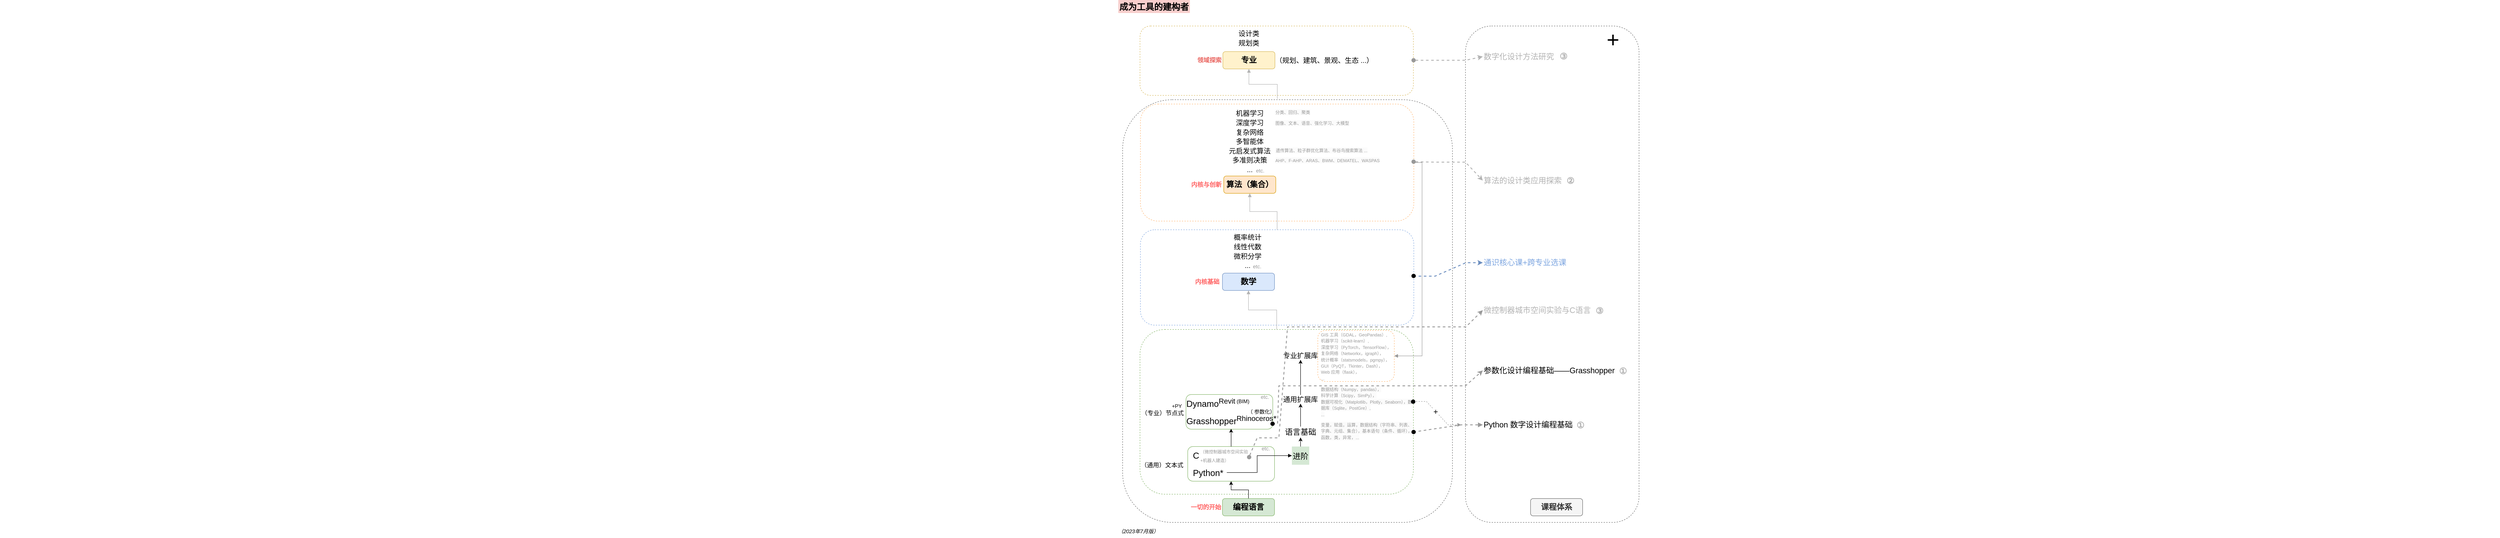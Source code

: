 <mxfile version="20.7.4" type="device"><diagram id="OUltmPBOtKMZgrkQNjBD" name="Page-1"><mxGraphModel dx="5355" dy="2496" grid="1" gridSize="10" guides="1" tooltips="1" connect="1" arrows="1" fold="1" page="1" pageScale="1" pageWidth="850" pageHeight="1100" math="0" shadow="0"><root><mxCell id="0"/><mxCell id="1" parent="0"/><mxCell id="RBw2iIX-E5EsmmDV8m9l-112" value="" style="rounded=1;whiteSpace=wrap;html=1;dashed=1;strokeColor=#666666;fontSize=16;fontColor=#333333;fillColor=none;" vertex="1" parent="1"><mxGeometry x="680" y="-530" width="400" height="1145" as="geometry"/></mxCell><mxCell id="RBw2iIX-E5EsmmDV8m9l-57" value="" style="rounded=1;whiteSpace=wrap;html=1;fontSize=18;fillColor=none;dashed=1;strokeColor=#7EA6E0;fontColor=#000000;" vertex="1" parent="1"><mxGeometry x="-69" y="-60" width="630" height="220" as="geometry"/></mxCell><mxCell id="RBw2iIX-E5EsmmDV8m9l-71" value="" style="rounded=1;whiteSpace=wrap;html=1;fontSize=18;fillColor=none;dashed=1;strokeColor=#d6b656;" vertex="1" parent="1"><mxGeometry x="-70" y="-530" width="630" height="160" as="geometry"/></mxCell><mxCell id="RBw2iIX-E5EsmmDV8m9l-16" value="" style="rounded=1;whiteSpace=wrap;html=1;fontSize=20;fillColor=none;strokeColor=#82b366;" vertex="1" parent="1"><mxGeometry x="40" y="440" width="200" height="80" as="geometry"/></mxCell><mxCell id="RBw2iIX-E5EsmmDV8m9l-72" value="" style="rounded=1;whiteSpace=wrap;html=1;dashed=1;strokeColor=#666666;fontSize=16;fontColor=#333333;fillColor=none;" vertex="1" parent="1"><mxGeometry x="-110" y="-360" width="760" height="975" as="geometry"/></mxCell><mxCell id="RBw2iIX-E5EsmmDV8m9l-67" style="edgeStyle=orthogonalEdgeStyle;rounded=0;orthogonalLoop=1;jettySize=auto;html=1;entryX=0.5;entryY=1;entryDx=0;entryDy=0;strokeColor=#B3B3B3;strokeWidth=1;fontSize=16;fontColor=#EA6B66;endArrow=block;endFill=1;fillColor=#f5f5f5;exitX=0.469;exitY=-0.002;exitDx=0;exitDy=0;exitPerimeter=0;" edge="1" parent="1" source="RBw2iIX-E5EsmmDV8m9l-72" target="RBw2iIX-E5EsmmDV8m9l-8"><mxGeometry relative="1" as="geometry"/></mxCell><mxCell id="RBw2iIX-E5EsmmDV8m9l-64" value="" style="rounded=1;whiteSpace=wrap;html=1;fontSize=18;fillColor=none;dashed=1;strokeColor=#FFB570;fontColor=#000000;" vertex="1" parent="1"><mxGeometry x="-69" y="-350" width="630" height="270" as="geometry"/></mxCell><mxCell id="RBw2iIX-E5EsmmDV8m9l-54" value="" style="rounded=1;whiteSpace=wrap;html=1;fontSize=18;fillColor=none;dashed=1;strokeColor=#82b366;" vertex="1" parent="1"><mxGeometry x="-70" y="170" width="630" height="380" as="geometry"/></mxCell><mxCell id="RBw2iIX-E5EsmmDV8m9l-42" value="&lt;span style=&quot;font-family: Helvetica; font-style: normal; font-variant-ligatures: normal; font-variant-caps: normal; font-weight: 400; letter-spacing: normal; orphans: 2; text-indent: 0px; text-transform: none; widows: 2; word-spacing: 0px; -webkit-text-stroke-width: 0px; background-color: rgb(251, 251, 251); text-decoration-thickness: initial; text-decoration-style: initial; text-decoration-color: initial; float: none; display: inline !important;&quot;&gt;&lt;font color=&quot;#999999&quot; style=&quot;font-size: 10px;&quot;&gt;变量，赋值，运算，数据结构（字符串、列表、字典、元组、集合），基本语句（条件、循环），函数，类，异常，...&lt;/font&gt;&lt;/span&gt;" style="text;whiteSpace=wrap;html=1;fontSize=12;fontColor=#000000;align=left;" vertex="1" parent="1"><mxGeometry x="344.75" y="376" width="215.25" height="61" as="geometry"/></mxCell><mxCell id="RBw2iIX-E5EsmmDV8m9l-20" value="" style="rounded=1;whiteSpace=wrap;html=1;fontSize=20;fillColor=none;strokeColor=#82b366;" vertex="1" parent="1"><mxGeometry x="36" y="320" width="200" height="80" as="geometry"/></mxCell><mxCell id="RBw2iIX-E5EsmmDV8m9l-17" style="edgeStyle=orthogonalEdgeStyle;rounded=0;orthogonalLoop=1;jettySize=auto;html=1;fontSize=20;" edge="1" parent="1" source="RBw2iIX-E5EsmmDV8m9l-2" target="RBw2iIX-E5EsmmDV8m9l-16"><mxGeometry relative="1" as="geometry"/></mxCell><mxCell id="RBw2iIX-E5EsmmDV8m9l-2" value="&lt;span style=&quot;font-weight: 700;&quot;&gt;编程语言&lt;/span&gt;" style="rounded=1;whiteSpace=wrap;html=1;fontSize=18;fillColor=#d5e8d4;strokeColor=#82b366;" vertex="1" parent="1"><mxGeometry x="120" y="560" width="120" height="40" as="geometry"/></mxCell><mxCell id="RBw2iIX-E5EsmmDV8m9l-3" value="&lt;b&gt;数学&lt;/b&gt;" style="rounded=1;whiteSpace=wrap;html=1;fontSize=18;fillColor=#dae8fc;strokeColor=#6c8ebf;" vertex="1" parent="1"><mxGeometry x="120" y="40" width="120" height="40" as="geometry"/></mxCell><mxCell id="RBw2iIX-E5EsmmDV8m9l-4" value="一切的开始" style="text;html=1;strokeColor=none;fillColor=none;align=right;verticalAlign=middle;whiteSpace=wrap;rounded=0;fontSize=14;fontStyle=1;fontColor=#FF6666;" vertex="1" parent="1"><mxGeometry y="565" width="119" height="30" as="geometry"/></mxCell><mxCell id="RBw2iIX-E5EsmmDV8m9l-5" value="内核基础" style="text;html=1;strokeColor=none;fillColor=none;align=right;verticalAlign=middle;whiteSpace=wrap;rounded=0;fontSize=14;fontStyle=1;fontColor=#FF6666;" vertex="1" parent="1"><mxGeometry x="-5" y="45" width="120" height="30" as="geometry"/></mxCell><mxCell id="RBw2iIX-E5EsmmDV8m9l-6" value="&lt;b&gt;算法（集合）&lt;/b&gt;" style="rounded=1;whiteSpace=wrap;html=1;fontSize=18;fillColor=#ffe6cc;strokeColor=#d79b00;" vertex="1" parent="1"><mxGeometry x="123" y="-184" width="120" height="40" as="geometry"/></mxCell><mxCell id="RBw2iIX-E5EsmmDV8m9l-7" value="内核与创新" style="text;html=1;strokeColor=none;fillColor=none;align=right;verticalAlign=middle;whiteSpace=wrap;rounded=0;fontSize=14;fontStyle=1;fontColor=#FF6666;" vertex="1" parent="1"><mxGeometry x="10" y="-179" width="110" height="30" as="geometry"/></mxCell><mxCell id="RBw2iIX-E5EsmmDV8m9l-8" value="&lt;b&gt;专业&lt;/b&gt;" style="rounded=1;whiteSpace=wrap;html=1;fontSize=18;fillColor=#fff2cc;strokeColor=#d6b656;" vertex="1" parent="1"><mxGeometry x="121" y="-471" width="120" height="40" as="geometry"/></mxCell><mxCell id="RBw2iIX-E5EsmmDV8m9l-9" value="领域探索" style="text;html=1;strokeColor=none;fillColor=none;align=right;verticalAlign=middle;whiteSpace=wrap;rounded=0;fontSize=14;fontStyle=1;fontColor=#EA6B66;" vertex="1" parent="1"><mxGeometry x="10" y="-466" width="110" height="30" as="geometry"/></mxCell><mxCell id="RBw2iIX-E5EsmmDV8m9l-10" value="&lt;font style=&quot;font-size: 12px;&quot;&gt;（2023年7月版）&lt;/font&gt;" style="text;html=1;strokeColor=none;fillColor=none;align=right;verticalAlign=middle;whiteSpace=wrap;rounded=0;fontSize=14;fontStyle=2" vertex="1" parent="1"><mxGeometry x="-130" y="620" width="105" height="30" as="geometry"/></mxCell><mxCell id="RBw2iIX-E5EsmmDV8m9l-46" style="edgeStyle=none;rounded=0;orthogonalLoop=1;jettySize=auto;html=1;fontSize=18;fontColor=#000000;" edge="1" parent="1" source="RBw2iIX-E5EsmmDV8m9l-11" target="RBw2iIX-E5EsmmDV8m9l-45"><mxGeometry relative="1" as="geometry"/></mxCell><mxCell id="RBw2iIX-E5EsmmDV8m9l-11" value="&lt;font style=&quot;font-size: 18px;&quot;&gt;进阶&lt;/font&gt;" style="text;html=1;strokeColor=none;fillColor=#d5e8d4;align=left;verticalAlign=middle;whiteSpace=wrap;rounded=0;fontSize=21;" vertex="1" parent="1"><mxGeometry x="280" y="440" width="40" height="42" as="geometry"/></mxCell><mxCell id="RBw2iIX-E5EsmmDV8m9l-73" style="edgeStyle=orthogonalEdgeStyle;rounded=0;orthogonalLoop=1;jettySize=auto;html=1;entryX=0;entryY=0.5;entryDx=0;entryDy=0;strokeColor=#000000;strokeWidth=1;fontSize=16;fontColor=#EA6B66;endArrow=block;endFill=1;" edge="1" parent="1" source="RBw2iIX-E5EsmmDV8m9l-12" target="RBw2iIX-E5EsmmDV8m9l-11"><mxGeometry relative="1" as="geometry"><Array as="points"><mxPoint x="200" y="500"/><mxPoint x="200" y="461"/></Array></mxGeometry></mxCell><mxCell id="RBw2iIX-E5EsmmDV8m9l-12" value="Python*" style="text;html=1;strokeColor=none;fillColor=none;align=left;verticalAlign=middle;whiteSpace=wrap;rounded=0;fontSize=20;" vertex="1" parent="1"><mxGeometry x="50" y="480" width="80" height="40" as="geometry"/></mxCell><mxCell id="RBw2iIX-E5EsmmDV8m9l-13" value="C" style="text;html=1;strokeColor=none;fillColor=none;align=left;verticalAlign=middle;whiteSpace=wrap;rounded=0;fontSize=20;" vertex="1" parent="1"><mxGeometry x="50" y="440" width="80" height="40" as="geometry"/></mxCell><mxCell id="RBw2iIX-E5EsmmDV8m9l-14" value="Grasshopper&lt;sup&gt;Rhinoceros&lt;/sup&gt;" style="text;html=1;strokeColor=none;fillColor=none;align=left;verticalAlign=middle;whiteSpace=wrap;rounded=0;fontSize=20;" vertex="1" parent="1"><mxGeometry x="35" y="359" width="210" height="40" as="geometry"/></mxCell><mxCell id="RBw2iIX-E5EsmmDV8m9l-15" value="Dynamo&lt;sup&gt;Revit&lt;/sup&gt;" style="text;html=1;strokeColor=none;fillColor=none;align=left;verticalAlign=middle;whiteSpace=wrap;rounded=0;fontSize=20;" vertex="1" parent="1"><mxGeometry x="35" y="319" width="120" height="40" as="geometry"/></mxCell><mxCell id="RBw2iIX-E5EsmmDV8m9l-26" style="edgeStyle=orthogonalEdgeStyle;rounded=0;orthogonalLoop=1;jettySize=auto;html=1;entryX=0.5;entryY=1;entryDx=0;entryDy=0;fontSize=12;fontColor=#999999;" edge="1" parent="1" source="RBw2iIX-E5EsmmDV8m9l-16" target="RBw2iIX-E5EsmmDV8m9l-14"><mxGeometry relative="1" as="geometry"/></mxCell><mxCell id="RBw2iIX-E5EsmmDV8m9l-19" value="&lt;font style=&quot;font-size: 14px;&quot;&gt;（通用）文本式&lt;/font&gt;" style="text;html=1;strokeColor=none;fillColor=none;align=left;verticalAlign=middle;whiteSpace=wrap;rounded=0;fontSize=21;" vertex="1" parent="1"><mxGeometry x="-70" y="470" width="120" height="20" as="geometry"/></mxCell><mxCell id="RBw2iIX-E5EsmmDV8m9l-22" value="&lt;font style=&quot;font-size: 14px;&quot;&gt;（专业）节点式&lt;/font&gt;" style="text;html=1;strokeColor=none;fillColor=none;align=left;verticalAlign=middle;whiteSpace=wrap;rounded=0;fontSize=21;" vertex="1" parent="1"><mxGeometry x="-69" y="350" width="120" height="20" as="geometry"/></mxCell><mxCell id="RBw2iIX-E5EsmmDV8m9l-24" value="etc." style="text;html=1;strokeColor=none;fillColor=none;align=center;verticalAlign=middle;whiteSpace=wrap;rounded=0;fontSize=12;fontColor=#999999;" vertex="1" parent="1"><mxGeometry x="203" y="321" width="30" height="10" as="geometry"/></mxCell><mxCell id="RBw2iIX-E5EsmmDV8m9l-25" value="etc." style="text;html=1;strokeColor=none;fillColor=none;align=center;verticalAlign=middle;whiteSpace=wrap;rounded=0;fontSize=12;fontColor=#999999;" vertex="1" parent="1"><mxGeometry x="205" y="440" width="30" height="10" as="geometry"/></mxCell><mxCell id="RBw2iIX-E5EsmmDV8m9l-28" value="(BIM)" style="text;html=1;strokeColor=none;fillColor=none;align=center;verticalAlign=middle;whiteSpace=wrap;rounded=0;fontSize=12;fontColor=#000000;" vertex="1" parent="1"><mxGeometry x="150" y="331" width="35" height="10" as="geometry"/></mxCell><mxCell id="RBw2iIX-E5EsmmDV8m9l-30" value="（ 参数化）" style="text;html=1;strokeColor=none;fillColor=none;align=left;verticalAlign=middle;whiteSpace=wrap;rounded=0;fontSize=12;fontColor=#000000;" vertex="1" parent="1"><mxGeometry x="176" y="355" width="75" height="10" as="geometry"/></mxCell><mxCell id="RBw2iIX-E5EsmmDV8m9l-31" value="+PY" style="text;html=1;strokeColor=none;fillColor=none;align=center;verticalAlign=middle;whiteSpace=wrap;rounded=0;fontSize=12;fontColor=#000000;" vertex="1" parent="1"><mxGeometry x="-5" y="337" width="40" height="20" as="geometry"/></mxCell><mxCell id="RBw2iIX-E5EsmmDV8m9l-51" style="edgeStyle=none;rounded=0;orthogonalLoop=1;jettySize=auto;html=1;entryX=0.5;entryY=1;entryDx=0;entryDy=0;fontSize=18;fontColor=#000000;" edge="1" parent="1" source="RBw2iIX-E5EsmmDV8m9l-38" target="RBw2iIX-E5EsmmDV8m9l-40"><mxGeometry relative="1" as="geometry"/></mxCell><mxCell id="RBw2iIX-E5EsmmDV8m9l-38" value="&lt;font style=&quot;font-size: 16px;&quot;&gt;通用扩展库&lt;/font&gt;" style="text;html=1;strokeColor=none;fillColor=none;align=center;verticalAlign=middle;whiteSpace=wrap;rounded=0;fontSize=18;fontColor=#000000;" vertex="1" parent="1"><mxGeometry x="255.25" y="321" width="89.5" height="20" as="geometry"/></mxCell><mxCell id="RBw2iIX-E5EsmmDV8m9l-40" value="&lt;font style=&quot;font-size: 16px;&quot;&gt;专业扩展库&lt;/font&gt;" style="text;html=1;strokeColor=none;fillColor=none;align=center;verticalAlign=middle;whiteSpace=wrap;rounded=0;fontSize=18;fontColor=#000000;" vertex="1" parent="1"><mxGeometry x="255.25" y="220" width="89.5" height="20" as="geometry"/></mxCell><mxCell id="RBw2iIX-E5EsmmDV8m9l-47" style="edgeStyle=none;rounded=0;orthogonalLoop=1;jettySize=auto;html=1;entryX=0.5;entryY=1;entryDx=0;entryDy=0;fontSize=18;fontColor=#000000;" edge="1" parent="1" source="RBw2iIX-E5EsmmDV8m9l-45" target="RBw2iIX-E5EsmmDV8m9l-38"><mxGeometry relative="1" as="geometry"/></mxCell><mxCell id="RBw2iIX-E5EsmmDV8m9l-45" value="&lt;font style=&quot;font-size: 18px;&quot;&gt;语言基础&lt;/font&gt;" style="text;html=1;strokeColor=none;fillColor=none;align=center;verticalAlign=middle;whiteSpace=wrap;rounded=0;fontSize=10;fontColor=#000000;" vertex="1" parent="1"><mxGeometry x="260" y="394" width="80" height="25" as="geometry"/></mxCell><mxCell id="RBw2iIX-E5EsmmDV8m9l-80" style="edgeStyle=entityRelationEdgeStyle;rounded=0;orthogonalLoop=1;jettySize=auto;html=1;dashed=1;strokeColor=#999999;strokeWidth=1;fontSize=18;fontColor=#000000;endArrow=block;endFill=1;" edge="1" parent="1" source="RBw2iIX-E5EsmmDV8m9l-48"><mxGeometry relative="1" as="geometry"><mxPoint x="670" y="390" as="targetPoint"/></mxGeometry></mxCell><mxCell id="RBw2iIX-E5EsmmDV8m9l-81" value="+" style="edgeLabel;html=1;align=center;verticalAlign=middle;resizable=0;points=[];fontSize=18;fontColor=#000000;" vertex="1" connectable="0" parent="RBw2iIX-E5EsmmDV8m9l-80"><mxGeometry x="0.478" relative="1" as="geometry"><mxPoint x="-26" y="-27" as="offset"/></mxGeometry></mxCell><mxCell id="RBw2iIX-E5EsmmDV8m9l-48" value="&lt;span style=&quot;font-family: Helvetica; font-style: normal; font-variant-ligatures: normal; font-variant-caps: normal; font-weight: 400; letter-spacing: normal; orphans: 2; text-indent: 0px; text-transform: none; widows: 2; word-spacing: 0px; -webkit-text-stroke-width: 0px; background-color: rgb(251, 251, 251); text-decoration-thickness: initial; text-decoration-style: initial; text-decoration-color: initial; float: none; display: inline !important;&quot;&gt;&lt;font color=&quot;#999999&quot; style=&quot;font-size: 10px;&quot;&gt;数据结构（Numpy，pandas），&lt;br&gt;科学计算（Scipy，SimPy），&lt;br&gt;数据可视化（Matplotlib，Plotly，Seaborn），数据库（Sqlite，PostGre）,&lt;br&gt;...&lt;/font&gt;&lt;/span&gt;" style="text;whiteSpace=wrap;html=1;fontSize=12;fontColor=#000000;align=left;" vertex="1" parent="1"><mxGeometry x="344.75" y="294" width="215.25" height="84" as="geometry"/></mxCell><mxCell id="RBw2iIX-E5EsmmDV8m9l-53" value="&lt;font color=&quot;#999999&quot;&gt;&lt;span style=&quot;font-size: 10px;&quot;&gt;GIS 工具（GDAL，GeoPandas）,&lt;br&gt;机器学习（scikit-learn）,&lt;br&gt;深度学习（PyTorch，TensorFlow），&lt;br&gt;复杂网络（Networkx，igraph），&lt;br&gt;统计概率（statsmodels，pgmpy），&lt;br&gt;&lt;/span&gt;&lt;/font&gt;&lt;span style=&quot;color: rgb(153, 153, 153); font-size: 10px;&quot;&gt;GUI（PyQT，Tkinter，Dash），&lt;br&gt;&lt;/span&gt;&lt;font color=&quot;#999999&quot;&gt;&lt;span style=&quot;font-size: 10px;&quot;&gt;Web 应用（flask），&lt;br&gt;...&lt;br&gt;&lt;br&gt;&lt;/span&gt;&lt;/font&gt;" style="text;whiteSpace=wrap;html=1;fontSize=12;fontColor=#000000;align=left;" vertex="1" parent="1"><mxGeometry x="344.75" y="168" width="215.25" height="120" as="geometry"/></mxCell><mxCell id="RBw2iIX-E5EsmmDV8m9l-55" style="edgeStyle=orthogonalEdgeStyle;rounded=0;orthogonalLoop=1;jettySize=auto;html=1;entryX=0.5;entryY=1;entryDx=0;entryDy=0;fontSize=18;fontColor=#000000;strokeWidth=1;endArrow=block;endFill=1;fillColor=#f5f5f5;strokeColor=#B3B3B3;" edge="1" parent="1" source="RBw2iIX-E5EsmmDV8m9l-54" target="RBw2iIX-E5EsmmDV8m9l-3"><mxGeometry relative="1" as="geometry"/></mxCell><mxCell id="RBw2iIX-E5EsmmDV8m9l-56" value="&lt;font style=&quot;font-size: 16px;&quot;&gt;概率统计&lt;br&gt;线性代数&lt;br&gt;微积分学&lt;br&gt;...&lt;/font&gt;" style="text;html=1;strokeColor=none;fillColor=none;align=center;verticalAlign=middle;whiteSpace=wrap;rounded=0;dashed=1;fontSize=18;fontColor=#000000;" vertex="1" parent="1"><mxGeometry x="123" y="-60" width="110" height="100" as="geometry"/></mxCell><mxCell id="RBw2iIX-E5EsmmDV8m9l-58" style="edgeStyle=orthogonalEdgeStyle;rounded=0;orthogonalLoop=1;jettySize=auto;html=1;entryX=0.5;entryY=1;entryDx=0;entryDy=0;strokeWidth=1;fontSize=18;fontColor=#FF6666;endArrow=block;endFill=1;fillColor=#f5f5f5;strokeColor=#B3B3B3;" edge="1" parent="1" source="RBw2iIX-E5EsmmDV8m9l-57" target="RBw2iIX-E5EsmmDV8m9l-6"><mxGeometry relative="1" as="geometry"/></mxCell><mxCell id="RBw2iIX-E5EsmmDV8m9l-59" value="&lt;font style=&quot;font-size: 16px;&quot;&gt;机器学习&lt;br&gt;深度学习&lt;br&gt;复杂网络&lt;br&gt;多智能体&lt;br&gt;元启发式算法&lt;br&gt;多准则决策&lt;br&gt;...&lt;br&gt;&lt;span style=&quot;color: rgba(0, 0, 0, 0); font-family: monospace; text-align: start;&quot;&gt;%3CmxGraphModel%3E%3Croot%3E%3CmxCell%20id%3D%220%22%2F%3E%3CmxCell%20id%3D%221%22%20parent%3D%220%22%2F%3E%3CmxCell%20id%3D%222%22%20value%3D%22%E6%A6%82%E7%8E%87%E7%BB%9F%E8%AE%A1%26lt%3Bbr%26gt%3B%E7%BA%BF%E6%80%A7%E4%BB%A3%E6%95%B0%26lt%3Bbr%26gt%3B%E5%BE%AE%E7%A7%AF%E5%88%86%E5%AD%A6%26lt%3Bbr%26gt%3B...%22%20style%3D%22text%3Bhtml%3D1%3BstrokeColor%3Dnone%3BfillColor%3Dnone%3Balign%3Dcenter%3BverticalAlign%3Dmiddle%3BwhiteSpace%3Dwrap%3Brounded%3D0%3Bdashed%3D1%3BfontSize%3D18%3BfontColor%3D%23000000%3B%22%20vertex%3D%221%22%20parent%3D%221%22%3E%3CmxGeometry%20x%3D%22123%22%20y%3D%22-60%22%20width%3D%22110%22%20height%3D%22100%22%20as%3D%22geometry%22%2F%3E%3C%2FmxCell%3E%3C%2Froot%3E%3C%2FmxGraphModel%3E&lt;/span&gt;&lt;/font&gt;" style="text;html=1;strokeColor=none;fillColor=none;align=center;verticalAlign=middle;whiteSpace=wrap;rounded=0;dashed=1;fontSize=18;fontColor=#000000;" vertex="1" parent="1"><mxGeometry x="128" y="-300" width="110" height="116" as="geometry"/></mxCell><mxCell id="RBw2iIX-E5EsmmDV8m9l-60" value="&lt;span style=&quot;font-family: Helvetica; font-style: normal; font-variant-ligatures: normal; font-variant-caps: normal; font-weight: 400; letter-spacing: normal; orphans: 2; text-indent: 0px; text-transform: none; widows: 2; word-spacing: 0px; -webkit-text-stroke-width: 0px; background-color: rgb(251, 251, 251); text-decoration-thickness: initial; text-decoration-style: initial; text-decoration-color: initial; float: none; display: inline !important;&quot;&gt;&lt;font color=&quot;#999999&quot; style=&quot;font-size: 10px;&quot;&gt;分类、回归、聚类&lt;/font&gt;&lt;/span&gt;" style="text;whiteSpace=wrap;html=1;fontSize=12;fontColor=#000000;align=left;" vertex="1" parent="1"><mxGeometry x="240" y="-345.5" width="120" height="22.5" as="geometry"/></mxCell><mxCell id="RBw2iIX-E5EsmmDV8m9l-61" value="&lt;span style=&quot;font-family: Helvetica; font-style: normal; font-variant-ligatures: normal; font-variant-caps: normal; font-weight: 400; letter-spacing: normal; orphans: 2; text-indent: 0px; text-transform: none; widows: 2; word-spacing: 0px; -webkit-text-stroke-width: 0px; background-color: rgb(251, 251, 251); text-decoration-thickness: initial; text-decoration-style: initial; text-decoration-color: initial; float: none; display: inline !important;&quot;&gt;&lt;font color=&quot;#999999&quot; style=&quot;font-size: 10px;&quot;&gt;图像、文本、语音、强化学习、大模型&lt;/font&gt;&lt;/span&gt;" style="text;whiteSpace=wrap;html=1;fontSize=12;fontColor=#000000;align=left;" vertex="1" parent="1"><mxGeometry x="240" y="-320" width="180" height="22.5" as="geometry"/></mxCell><mxCell id="RBw2iIX-E5EsmmDV8m9l-62" value="&lt;span style=&quot;font-family: Helvetica; font-style: normal; font-variant-ligatures: normal; font-variant-caps: normal; font-weight: 400; letter-spacing: normal; orphans: 2; text-indent: 0px; text-transform: none; widows: 2; word-spacing: 0px; -webkit-text-stroke-width: 0px; background-color: rgb(251, 251, 251); text-decoration-thickness: initial; text-decoration-style: initial; text-decoration-color: initial; float: none; display: inline !important;&quot;&gt;&lt;font color=&quot;#999999&quot; style=&quot;font-size: 10px;&quot;&gt;遗传算法、粒子群优化算法、布谷鸟搜索算法 ...&lt;/font&gt;&lt;/span&gt;" style="text;whiteSpace=wrap;html=1;fontSize=12;fontColor=#000000;align=left;" vertex="1" parent="1"><mxGeometry x="241" y="-257" width="219" height="22.5" as="geometry"/></mxCell><mxCell id="RBw2iIX-E5EsmmDV8m9l-63" value="&lt;span style=&quot;font-family: Helvetica; font-style: normal; font-variant-ligatures: normal; font-variant-caps: normal; font-weight: 400; letter-spacing: normal; orphans: 2; text-indent: 0px; text-transform: none; widows: 2; word-spacing: 0px; -webkit-text-stroke-width: 0px; background-color: rgb(251, 251, 251); text-decoration-thickness: initial; text-decoration-style: initial; text-decoration-color: initial; float: none; display: inline !important;&quot;&gt;&lt;font color=&quot;#999999&quot; style=&quot;font-size: 10px;&quot;&gt;AHP、F-AHP、ARAS、BWM、DEMATEL、WASPAS&lt;/font&gt;&lt;/span&gt;" style="text;whiteSpace=wrap;html=1;fontSize=12;fontColor=#000000;align=left;" vertex="1" parent="1"><mxGeometry x="240" y="-234.5" width="250" height="22.5" as="geometry"/></mxCell><mxCell id="RBw2iIX-E5EsmmDV8m9l-66" style="edgeStyle=orthogonalEdgeStyle;rounded=0;orthogonalLoop=1;jettySize=auto;html=1;entryX=1;entryY=0.5;entryDx=0;entryDy=0;strokeWidth=1;fontSize=18;fontColor=#000000;endArrow=block;endFill=1;strokeColor=#999999;" edge="1" parent="1" source="RBw2iIX-E5EsmmDV8m9l-64" target="RBw2iIX-E5EsmmDV8m9l-65"><mxGeometry relative="1" as="geometry"><Array as="points"><mxPoint x="580" y="-215"/><mxPoint x="580" y="231"/></Array></mxGeometry></mxCell><mxCell id="RBw2iIX-E5EsmmDV8m9l-65" value="" style="rounded=1;whiteSpace=wrap;html=1;dashed=1;strokeColor=#FFB570;fontSize=18;fontColor=#000000;fillColor=none;" vertex="1" parent="1"><mxGeometry x="339.75" y="172" width="176.25" height="118" as="geometry"/></mxCell><mxCell id="RBw2iIX-E5EsmmDV8m9l-68" value="&lt;span style=&quot;font-size: 16px;&quot;&gt;设计类&lt;br&gt;规划类&lt;br&gt;&lt;br&gt;&lt;/span&gt;" style="text;html=1;strokeColor=none;fillColor=none;align=center;verticalAlign=middle;whiteSpace=wrap;rounded=0;dashed=1;fontSize=18;fontColor=#000000;" vertex="1" parent="1"><mxGeometry x="126" y="-511" width="110" height="40" as="geometry"/></mxCell><mxCell id="RBw2iIX-E5EsmmDV8m9l-69" value="etc." style="text;html=1;strokeColor=none;fillColor=none;align=center;verticalAlign=middle;whiteSpace=wrap;rounded=0;fontSize=12;fontColor=#999999;" vertex="1" parent="1"><mxGeometry x="185" y="20" width="30" height="10" as="geometry"/></mxCell><mxCell id="RBw2iIX-E5EsmmDV8m9l-70" value="etc." style="text;html=1;strokeColor=none;fillColor=none;align=center;verticalAlign=middle;whiteSpace=wrap;rounded=0;fontSize=12;fontColor=#999999;" vertex="1" parent="1"><mxGeometry x="191.5" y="-201" width="30" height="10" as="geometry"/></mxCell><mxCell id="RBw2iIX-E5EsmmDV8m9l-74" value="（规划、建筑、景观、生态 ...）" style="text;html=1;strokeColor=none;fillColor=none;align=left;verticalAlign=middle;whiteSpace=wrap;rounded=0;dashed=1;fontSize=16;fontColor=#000000;" vertex="1" parent="1"><mxGeometry x="240" y="-468" width="270" height="34" as="geometry"/></mxCell><mxCell id="RBw2iIX-E5EsmmDV8m9l-75" value="&lt;span style=&quot;font-weight: 700;&quot;&gt;课程体系&lt;/span&gt;" style="rounded=1;whiteSpace=wrap;html=1;fontSize=18;fillColor=#f5f5f5;strokeColor=#666666;fontColor=#333333;" vertex="1" parent="1"><mxGeometry x="830" y="560" width="120" height="40" as="geometry"/></mxCell><mxCell id="RBw2iIX-E5EsmmDV8m9l-76" value="&lt;font style=&quot;font-size: 10px;&quot;&gt;（微控制器城市空间实验&lt;br&gt;+机器人建造）&lt;/font&gt;" style="text;html=1;strokeColor=none;fillColor=none;align=left;verticalAlign=middle;whiteSpace=wrap;rounded=0;dashed=1;fontSize=16;fontColor=#999999;" vertex="1" parent="1"><mxGeometry x="66.5" y="445" width="116.5" height="30" as="geometry"/></mxCell><mxCell id="RBw2iIX-E5EsmmDV8m9l-77" value="Python 数字设计编程基础" style="text;html=1;strokeColor=none;fillColor=none;align=left;verticalAlign=middle;whiteSpace=wrap;rounded=0;dashed=1;fontSize=18;fontColor=#000000;" vertex="1" parent="1"><mxGeometry x="720" y="365" width="220" height="50" as="geometry"/></mxCell><mxCell id="RBw2iIX-E5EsmmDV8m9l-79" value="" style="endArrow=block;html=1;rounded=0;strokeColor=#999999;strokeWidth=2;fontSize=18;fontColor=#000000;exitX=1;exitY=0.5;exitDx=0;exitDy=0;entryX=0;entryY=0.5;entryDx=0;entryDy=0;dashed=1;endFill=1;" edge="1" parent="1" source="RBw2iIX-E5EsmmDV8m9l-42" target="RBw2iIX-E5EsmmDV8m9l-77"><mxGeometry width="50" height="50" relative="1" as="geometry"><mxPoint x="880" y="220" as="sourcePoint"/><mxPoint x="930" y="170" as="targetPoint"/><Array as="points"><mxPoint x="670" y="390"/></Array></mxGeometry></mxCell><mxCell id="RBw2iIX-E5EsmmDV8m9l-82" value="参数化设计编程基础——Grasshopper" style="text;html=1;strokeColor=none;fillColor=none;align=left;verticalAlign=middle;whiteSpace=wrap;rounded=0;dashed=1;fontSize=18;fontColor=#000000;" vertex="1" parent="1"><mxGeometry x="720" y="250" width="320" height="29" as="geometry"/></mxCell><mxCell id="RBw2iIX-E5EsmmDV8m9l-83" value="" style="endArrow=classic;html=1;rounded=0;dashed=1;strokeColor=#999999;strokeWidth=2;fontSize=18;fontColor=#000000;entryX=0;entryY=0.5;entryDx=0;entryDy=0;" edge="1" parent="1" target="RBw2iIX-E5EsmmDV8m9l-82"><mxGeometry width="50" height="50" relative="1" as="geometry"><mxPoint x="235" y="387" as="sourcePoint"/><mxPoint x="830" y="180" as="targetPoint"/><Array as="points"><mxPoint x="247" y="387"/><mxPoint x="250" y="300"/><mxPoint x="680" y="300"/></Array></mxGeometry></mxCell><mxCell id="RBw2iIX-E5EsmmDV8m9l-84" value="微控制器城市空间实验与C语言" style="text;html=1;strokeColor=none;fillColor=none;align=left;verticalAlign=middle;whiteSpace=wrap;rounded=0;dashed=1;fontSize=18;fontColor=#B3B3B3;" vertex="1" parent="1"><mxGeometry x="720" y="111" width="320" height="29" as="geometry"/></mxCell><mxCell id="RBw2iIX-E5EsmmDV8m9l-85" value="" style="endArrow=classic;html=1;rounded=0;dashed=1;strokeColor=#999999;strokeWidth=2;fontSize=18;fontColor=#B3B3B3;entryX=0;entryY=0.5;entryDx=0;entryDy=0;exitX=1;exitY=0.5;exitDx=0;exitDy=0;" edge="1" parent="1" source="RBw2iIX-E5EsmmDV8m9l-76" target="RBw2iIX-E5EsmmDV8m9l-84"><mxGeometry width="50" height="50" relative="1" as="geometry"><mxPoint x="730" y="60" as="sourcePoint"/><mxPoint x="780" y="10" as="targetPoint"/><Array as="points"><mxPoint x="200" y="420"/><mxPoint x="250" y="420"/><mxPoint x="270" y="164"/><mxPoint x="681" y="164"/></Array></mxGeometry></mxCell><mxCell id="RBw2iIX-E5EsmmDV8m9l-87" value="*" style="text;html=1;strokeColor=none;fillColor=none;align=center;verticalAlign=middle;whiteSpace=wrap;rounded=0;dashed=1;fontSize=18;fontColor=#000000;" vertex="1" parent="1"><mxGeometry x="231" y="366" width="20" height="20" as="geometry"/></mxCell><mxCell id="RBw2iIX-E5EsmmDV8m9l-89" value="通识核心课+跨专业选课" style="text;html=1;strokeColor=none;fillColor=none;align=left;verticalAlign=middle;whiteSpace=wrap;rounded=0;dashed=1;fontSize=18;fontColor=#7EA6E0;" vertex="1" parent="1"><mxGeometry x="720" y="-4" width="220" height="40" as="geometry"/></mxCell><mxCell id="RBw2iIX-E5EsmmDV8m9l-90" value="" style="endArrow=classic;html=1;rounded=0;dashed=1;strokeColor=#6c8ebf;strokeWidth=2;fontSize=18;fontColor=#3399FF;entryX=0;entryY=0.5;entryDx=0;entryDy=0;fillColor=#dae8fc;" edge="1" parent="1" target="RBw2iIX-E5EsmmDV8m9l-89"><mxGeometry width="50" height="50" relative="1" as="geometry"><mxPoint x="560" y="47" as="sourcePoint"/><mxPoint x="990" y="-240" as="targetPoint"/><Array as="points"><mxPoint x="610" y="47"/><mxPoint x="681" y="16"/></Array></mxGeometry></mxCell><mxCell id="RBw2iIX-E5EsmmDV8m9l-91" value="" style="ellipse;whiteSpace=wrap;html=1;aspect=fixed;strokeColor=#000000;fontSize=18;fillColor=#000000;" vertex="1" parent="1"><mxGeometry x="556" y="402" width="9" height="9" as="geometry"/></mxCell><mxCell id="RBw2iIX-E5EsmmDV8m9l-94" value="" style="ellipse;whiteSpace=wrap;html=1;aspect=fixed;strokeColor=#000000;fontSize=18;fillColor=#000000;" vertex="1" parent="1"><mxGeometry x="555" y="332" width="9" height="9" as="geometry"/></mxCell><mxCell id="RBw2iIX-E5EsmmDV8m9l-96" value="" style="ellipse;whiteSpace=wrap;html=1;aspect=fixed;strokeColor=#999999;fontSize=18;fillColor=#999999;" vertex="1" parent="1"><mxGeometry x="177" y="460" width="9" height="9" as="geometry"/></mxCell><mxCell id="RBw2iIX-E5EsmmDV8m9l-97" value="" style="ellipse;whiteSpace=wrap;html=1;aspect=fixed;strokeColor=#000000;fontSize=18;fillColor=#000000;" vertex="1" parent="1"><mxGeometry x="231" y="383" width="9" height="9" as="geometry"/></mxCell><mxCell id="RBw2iIX-E5EsmmDV8m9l-98" value="" style="ellipse;whiteSpace=wrap;html=1;aspect=fixed;strokeColor=#000000;fontSize=18;fillColor=#000000;" vertex="1" parent="1"><mxGeometry x="556" y="42" width="9" height="9" as="geometry"/></mxCell><mxCell id="RBw2iIX-E5EsmmDV8m9l-99" value="算法的设计类应用探索" style="text;html=1;strokeColor=none;fillColor=none;align=left;verticalAlign=middle;whiteSpace=wrap;rounded=0;dashed=1;fontSize=18;fontColor=#B3B3B3;" vertex="1" parent="1"><mxGeometry x="720" y="-193" width="280" height="39" as="geometry"/></mxCell><mxCell id="RBw2iIX-E5EsmmDV8m9l-100" value="" style="endArrow=classic;html=1;rounded=0;dashed=1;strokeColor=#B3B3B3;strokeWidth=2;fontSize=18;fontColor=#7EA6E0;fillColor=#f5f5f5;entryX=0;entryY=0.5;entryDx=0;entryDy=0;startArrow=none;" edge="1" parent="1" source="RBw2iIX-E5EsmmDV8m9l-101" target="RBw2iIX-E5EsmmDV8m9l-99"><mxGeometry width="50" height="50" relative="1" as="geometry"><mxPoint x="563" y="-216" as="sourcePoint"/><mxPoint x="720" y="-380" as="targetPoint"/><Array as="points"><mxPoint x="610" y="-216"/><mxPoint x="680" y="-216"/></Array></mxGeometry></mxCell><mxCell id="RBw2iIX-E5EsmmDV8m9l-102" value="" style="endArrow=none;html=1;rounded=0;dashed=1;strokeColor=#B3B3B3;strokeWidth=2;fontSize=18;fontColor=#7EA6E0;fillColor=#f5f5f5;entryX=0;entryY=0.5;entryDx=0;entryDy=0;" edge="1" parent="1" target="RBw2iIX-E5EsmmDV8m9l-101"><mxGeometry width="50" height="50" relative="1" as="geometry"><mxPoint x="563" y="-216" as="sourcePoint"/><mxPoint x="720" y="-173.5" as="targetPoint"/><Array as="points"/></mxGeometry></mxCell><mxCell id="RBw2iIX-E5EsmmDV8m9l-101" value="" style="ellipse;whiteSpace=wrap;html=1;aspect=fixed;strokeColor=#999999;fontSize=18;fillColor=#999999;" vertex="1" parent="1"><mxGeometry x="556" y="-221.5" width="9" height="9" as="geometry"/></mxCell><mxCell id="RBw2iIX-E5EsmmDV8m9l-103" value="数字化设计方法研究" style="text;html=1;strokeColor=none;fillColor=none;align=left;verticalAlign=middle;whiteSpace=wrap;rounded=0;dashed=1;fontSize=18;fontColor=#B3B3B3;" vertex="1" parent="1"><mxGeometry x="720" y="-479" width="280" height="39" as="geometry"/></mxCell><mxCell id="RBw2iIX-E5EsmmDV8m9l-104" value="" style="ellipse;whiteSpace=wrap;html=1;aspect=fixed;strokeColor=#999999;fontSize=18;fillColor=#999999;" vertex="1" parent="1"><mxGeometry x="556" y="-455.5" width="9" height="9" as="geometry"/></mxCell><mxCell id="RBw2iIX-E5EsmmDV8m9l-105" value="" style="endArrow=classic;html=1;rounded=0;dashed=1;strokeColor=#B3B3B3;strokeWidth=2;fontSize=18;fontColor=#7EA6E0;entryX=0;entryY=0.5;entryDx=0;entryDy=0;exitX=1;exitY=0.5;exitDx=0;exitDy=0;" edge="1" parent="1" source="RBw2iIX-E5EsmmDV8m9l-104" target="RBw2iIX-E5EsmmDV8m9l-103"><mxGeometry width="50" height="50" relative="1" as="geometry"><mxPoint x="720" y="-380" as="sourcePoint"/><mxPoint x="770" y="-430" as="targetPoint"/><Array as="points"><mxPoint x="680" y="-451"/></Array></mxGeometry></mxCell><mxCell id="RBw2iIX-E5EsmmDV8m9l-106" value="&lt;font style=&quot;font-size: 50px;&quot;&gt;+&lt;/font&gt;" style="text;html=1;strokeColor=none;fillColor=none;align=center;verticalAlign=middle;whiteSpace=wrap;rounded=0;fontSize=18;fontColor=#000000;" vertex="1" parent="1"><mxGeometry x="1000" y="-519" width="40" height="40" as="geometry"/></mxCell><mxCell id="RBw2iIX-E5EsmmDV8m9l-107" value="&lt;font style=&quot;font-size: 20px;&quot;&gt;①&lt;/font&gt;" style="text;html=1;strokeColor=none;fillColor=none;align=center;verticalAlign=middle;whiteSpace=wrap;rounded=0;fontSize=51;fontColor=#B3B3B3;fontStyle=1" vertex="1" parent="1"><mxGeometry x="925" y="360" width="40" height="40" as="geometry"/></mxCell><mxCell id="RBw2iIX-E5EsmmDV8m9l-108" value="&lt;font style=&quot;font-size: 20px;&quot;&gt;①&lt;/font&gt;" style="text;html=1;strokeColor=none;fillColor=none;align=center;verticalAlign=middle;whiteSpace=wrap;rounded=0;fontSize=51;fontColor=#B3B3B3;fontStyle=1" vertex="1" parent="1"><mxGeometry x="1023" y="235" width="40" height="40" as="geometry"/></mxCell><mxCell id="RBw2iIX-E5EsmmDV8m9l-109" value="&lt;font style=&quot;font-size: 20px;&quot;&gt;②&lt;/font&gt;" style="text;html=1;strokeColor=none;fillColor=none;align=center;verticalAlign=middle;whiteSpace=wrap;rounded=0;fontSize=51;fontColor=#B3B3B3;fontStyle=1" vertex="1" parent="1"><mxGeometry x="902" y="-204" width="40" height="40" as="geometry"/></mxCell><mxCell id="RBw2iIX-E5EsmmDV8m9l-110" value="&lt;font style=&quot;font-size: 20px;&quot;&gt;③&lt;/font&gt;" style="text;html=1;strokeColor=none;fillColor=none;align=center;verticalAlign=middle;whiteSpace=wrap;rounded=0;fontSize=51;fontColor=#B3B3B3;fontStyle=1" vertex="1" parent="1"><mxGeometry x="886" y="-491" width="40" height="40" as="geometry"/></mxCell><mxCell id="RBw2iIX-E5EsmmDV8m9l-111" value="&lt;font style=&quot;font-size: 20px;&quot;&gt;③&lt;/font&gt;" style="text;html=1;strokeColor=none;fillColor=none;align=center;verticalAlign=middle;whiteSpace=wrap;rounded=0;fontSize=51;fontColor=#B3B3B3;fontStyle=1" vertex="1" parent="1"><mxGeometry x="969" y="96" width="40" height="40" as="geometry"/></mxCell><mxCell id="RBw2iIX-E5EsmmDV8m9l-114" value="成为工具的建构者" style="text;html=1;strokeColor=none;fillColor=#f8cecc;align=center;verticalAlign=middle;whiteSpace=wrap;rounded=0;fontSize=20;fontStyle=1" vertex="1" parent="1"><mxGeometry x="-120" y="-590" width="165" height="30" as="geometry"/></mxCell></root></mxGraphModel></diagram></mxfile>